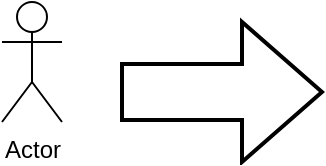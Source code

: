<mxfile version="22.1.9" type="github">
  <diagram name="Страница — 1" id="g_CIO68V-nfqukNZvkf8">
    <mxGraphModel dx="786" dy="727" grid="1" gridSize="10" guides="1" tooltips="1" connect="1" arrows="1" fold="1" page="1" pageScale="1" pageWidth="827" pageHeight="1169" math="0" shadow="0">
      <root>
        <mxCell id="0" />
        <mxCell id="1" parent="0" />
        <mxCell id="ar8f6wVeXlwJntwYzEqJ-1" value="Actor" style="shape=umlActor;verticalLabelPosition=bottom;verticalAlign=top;html=1;outlineConnect=0;" vertex="1" parent="1">
          <mxGeometry x="320" y="290" width="30" height="60" as="geometry" />
        </mxCell>
        <mxCell id="ar8f6wVeXlwJntwYzEqJ-2" value="" style="verticalLabelPosition=bottom;verticalAlign=top;html=1;strokeWidth=2;shape=mxgraph.arrows2.arrow;dy=0.6;dx=40;notch=0;" vertex="1" parent="1">
          <mxGeometry x="380" y="300" width="100" height="70" as="geometry" />
        </mxCell>
      </root>
    </mxGraphModel>
  </diagram>
</mxfile>
